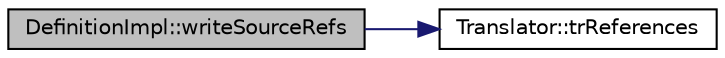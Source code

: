 digraph "DefinitionImpl::writeSourceRefs"
{
 // LATEX_PDF_SIZE
  edge [fontname="Helvetica",fontsize="10",labelfontname="Helvetica",labelfontsize="10"];
  node [fontname="Helvetica",fontsize="10",shape=record];
  rankdir="LR";
  Node1 [label="DefinitionImpl::writeSourceRefs",height=0.2,width=0.4,color="black", fillcolor="grey75", style="filled", fontcolor="black",tooltip=" "];
  Node1 -> Node2 [color="midnightblue",fontsize="10",style="solid",fontname="Helvetica"];
  Node2 [label="Translator::trReferences",height=0.2,width=0.4,color="black", fillcolor="white", style="filled",URL="$classTranslator.html#a9c8edf9885d809f859f7c91d847d2f67",tooltip=" "];
}
